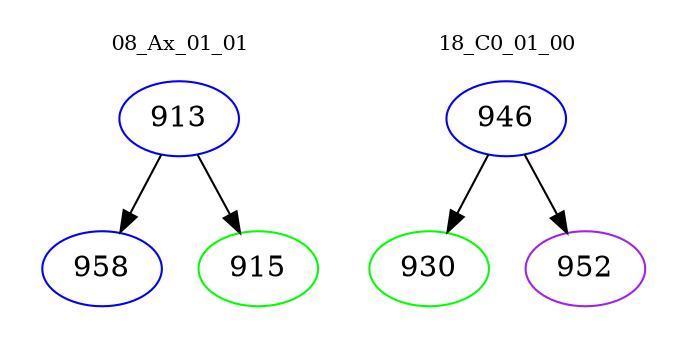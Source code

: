 digraph{
subgraph cluster_0 {
color = white
label = "08_Ax_01_01";
fontsize=10;
T0_913 [label="913", color="blue"]
T0_913 -> T0_958 [color="black"]
T0_958 [label="958", color="blue"]
T0_913 -> T0_915 [color="black"]
T0_915 [label="915", color="green"]
}
subgraph cluster_1 {
color = white
label = "18_C0_01_00";
fontsize=10;
T1_946 [label="946", color="blue"]
T1_946 -> T1_930 [color="black"]
T1_930 [label="930", color="green"]
T1_946 -> T1_952 [color="black"]
T1_952 [label="952", color="purple"]
}
}
